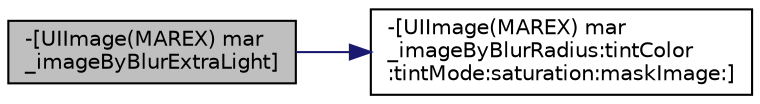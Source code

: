 digraph "-[UIImage(MAREX) mar_imageByBlurExtraLight]"
{
  edge [fontname="Helvetica",fontsize="10",labelfontname="Helvetica",labelfontsize="10"];
  node [fontname="Helvetica",fontsize="10",shape=record];
  rankdir="LR";
  Node29 [label="-[UIImage(MAREX) mar\l_imageByBlurExtraLight]",height=0.2,width=0.4,color="black", fillcolor="grey75", style="filled", fontcolor="black"];
  Node29 -> Node30 [color="midnightblue",fontsize="10",style="solid",fontname="Helvetica"];
  Node30 [label="-[UIImage(MAREX) mar\l_imageByBlurRadius:tintColor\l:tintMode:saturation:maskImage:]",height=0.2,width=0.4,color="black", fillcolor="white", style="filled",URL="$category_u_i_image_07_m_a_r_e_x_08.html#aa079614cf36142dec53faca9418c0df0"];
}
